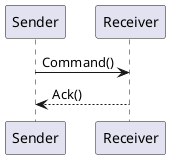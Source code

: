 @startuml inline_umlgraph_1.png
   Sender->Receiver  : Command()
   Sender<--Receiver : Ack()
@enduml
@startuml inline_umlgraph_2.eps
   Sender->Receiver  : Command()
   Sender<--Receiver : Ack()
@enduml
